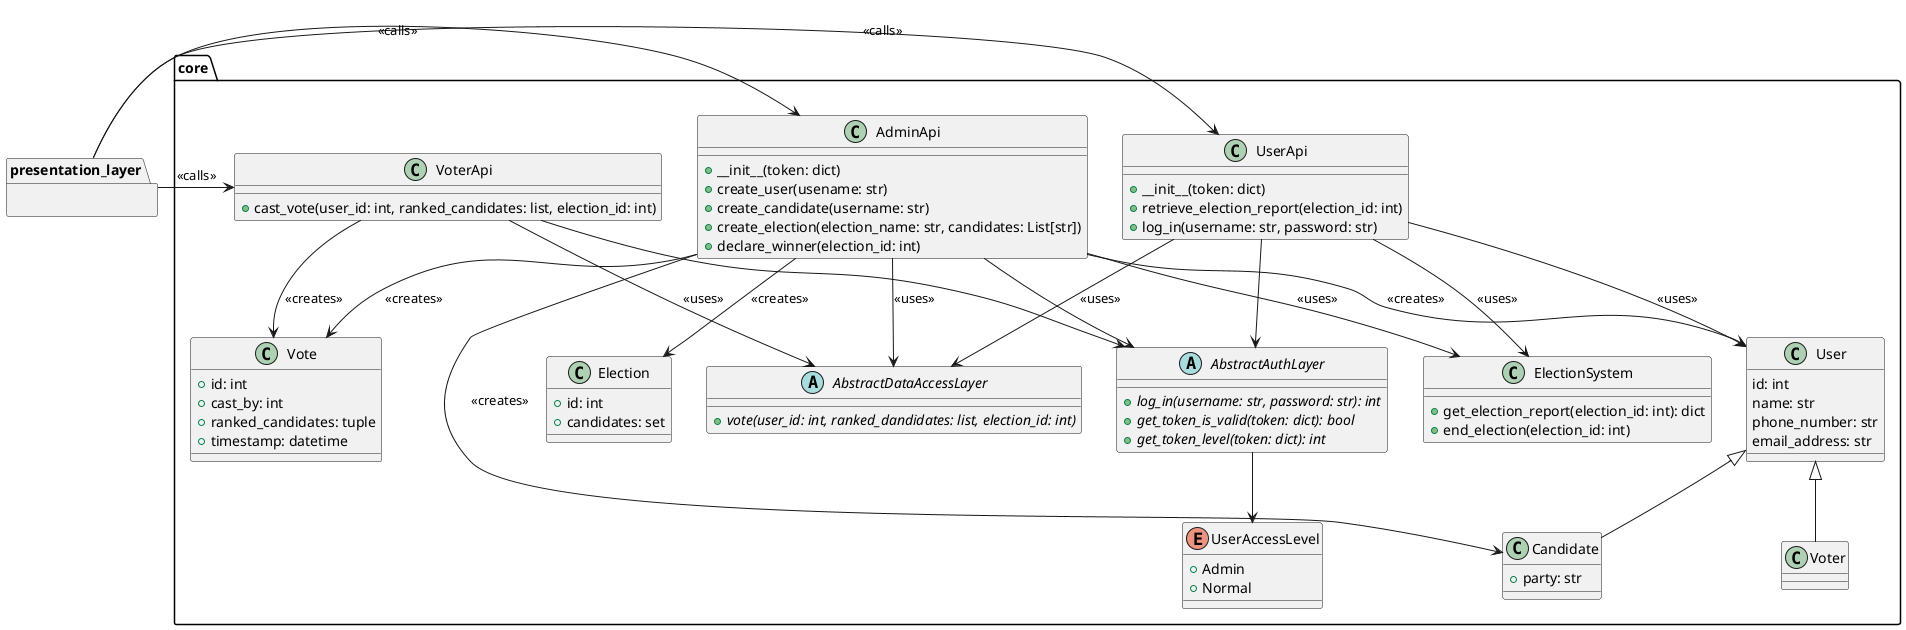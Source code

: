 @startuml
' skinparam linetype polyline
' skinparam linetype ortho
namespace core{
    class User{
        id: int
        name: str
        phone_number: str
        email_address: str
    }

    class Voter {
    }
    class Candidate{
        +party: str
    }


    Voter -up-|> User
    Candidate -up-|> User

    class Election{
        +id: int
        +candidates: set
    }


    class Vote{
        +id: int
        +cast_by: int
        +ranked_candidates: tuple
        +timestamp: datetime
    }


    class UserApi{
        +__init__(token: dict)
        +retrieve_election_report(election_id: int)
        +log_in(username: str, password: str)
    }
    UserApi --> User : << uses >>
    UserApi --> AbstractDataAccessLayer : << uses >>
    UserApi --> ElectionSystem : <<uses>>

    class VoterApi{
        +cast_vote(user_id: int, ranked_candidates: list, election_id: int)
    }
    VoterApi --> AbstractDataAccessLayer : << uses >>
    VoterApi --> Vote : <<creates>>

    abstract class AbstractDataAccessLayer{
        +{abstract}vote(user_id: int, ranked_dandidates: list, election_id: int)
    }

    class ElectionSystem{
        +get_election_report(election_id: int): dict
        +end_election(election_id: int)
    }
    AdminApi --> ElectionSystem : <<uses>>

    enum UserAccessLevel{
        +Admin
        +Normal
    }
    abstract class AbstractAuthLayer{
        +{abstract}log_in(username: str, password: str): int
        +{abstract}get_token_is_valid(token: dict): bool
        +{abstract}get_token_level(token: dict): int
    }
    AbstractAuthLayer --> UserAccessLevel

    AdminApi --> AbstractAuthLayer
    UserApi --> AbstractAuthLayer
    VoterApi --> AbstractAuthLayer

    class AdminApi{
        +__init__(token: dict)
        +create_user(usename: str)
        +create_candidate(username: str)
        +create_election(election_name: str, candidates: List[str])
        +declare_winner(election_id: int)
    }
    AdminApi --> Election : <<creates>>
    AdminApi --> AbstractDataAccessLayer : << uses >>
    AdminApi --> User : << creates >>
    AdminApi --> Candidate : << creates >>
    AdminApi --> Vote : << creates >>
}

namespace presentation_layer{

}

presentation_layer -> core.UserApi : <<calls>>
presentation_layer -> core.AdminApi : <<calls>>
presentation_layer -> core.VoterApi : <<calls>>

@enduml